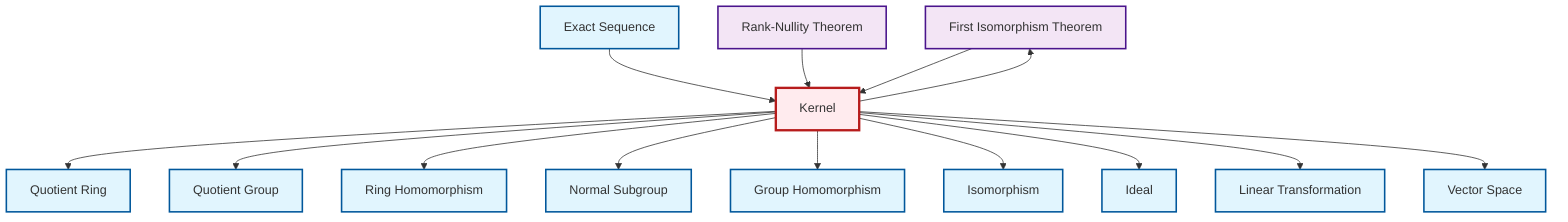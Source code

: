 graph TD
    classDef definition fill:#e1f5fe,stroke:#01579b,stroke-width:2px
    classDef theorem fill:#f3e5f5,stroke:#4a148c,stroke-width:2px
    classDef axiom fill:#fff3e0,stroke:#e65100,stroke-width:2px
    classDef example fill:#e8f5e9,stroke:#1b5e20,stroke-width:2px
    classDef current fill:#ffebee,stroke:#b71c1c,stroke-width:3px
    def-linear-transformation["Linear Transformation"]:::definition
    thm-first-isomorphism["First Isomorphism Theorem"]:::theorem
    def-ideal["Ideal"]:::definition
    def-homomorphism["Group Homomorphism"]:::definition
    def-quotient-ring["Quotient Ring"]:::definition
    def-kernel["Kernel"]:::definition
    def-isomorphism["Isomorphism"]:::definition
    def-vector-space["Vector Space"]:::definition
    def-quotient-group["Quotient Group"]:::definition
    def-exact-sequence["Exact Sequence"]:::definition
    thm-rank-nullity["Rank-Nullity Theorem"]:::theorem
    def-ring-homomorphism["Ring Homomorphism"]:::definition
    def-normal-subgroup["Normal Subgroup"]:::definition
    def-kernel --> def-quotient-ring
    def-kernel --> def-quotient-group
    def-kernel --> def-ring-homomorphism
    def-exact-sequence --> def-kernel
    def-kernel --> def-normal-subgroup
    def-kernel --> def-homomorphism
    def-kernel --> def-isomorphism
    def-kernel --> def-ideal
    def-kernel --> thm-first-isomorphism
    def-kernel --> def-linear-transformation
    thm-rank-nullity --> def-kernel
    thm-first-isomorphism --> def-kernel
    def-kernel --> def-vector-space
    class def-kernel current